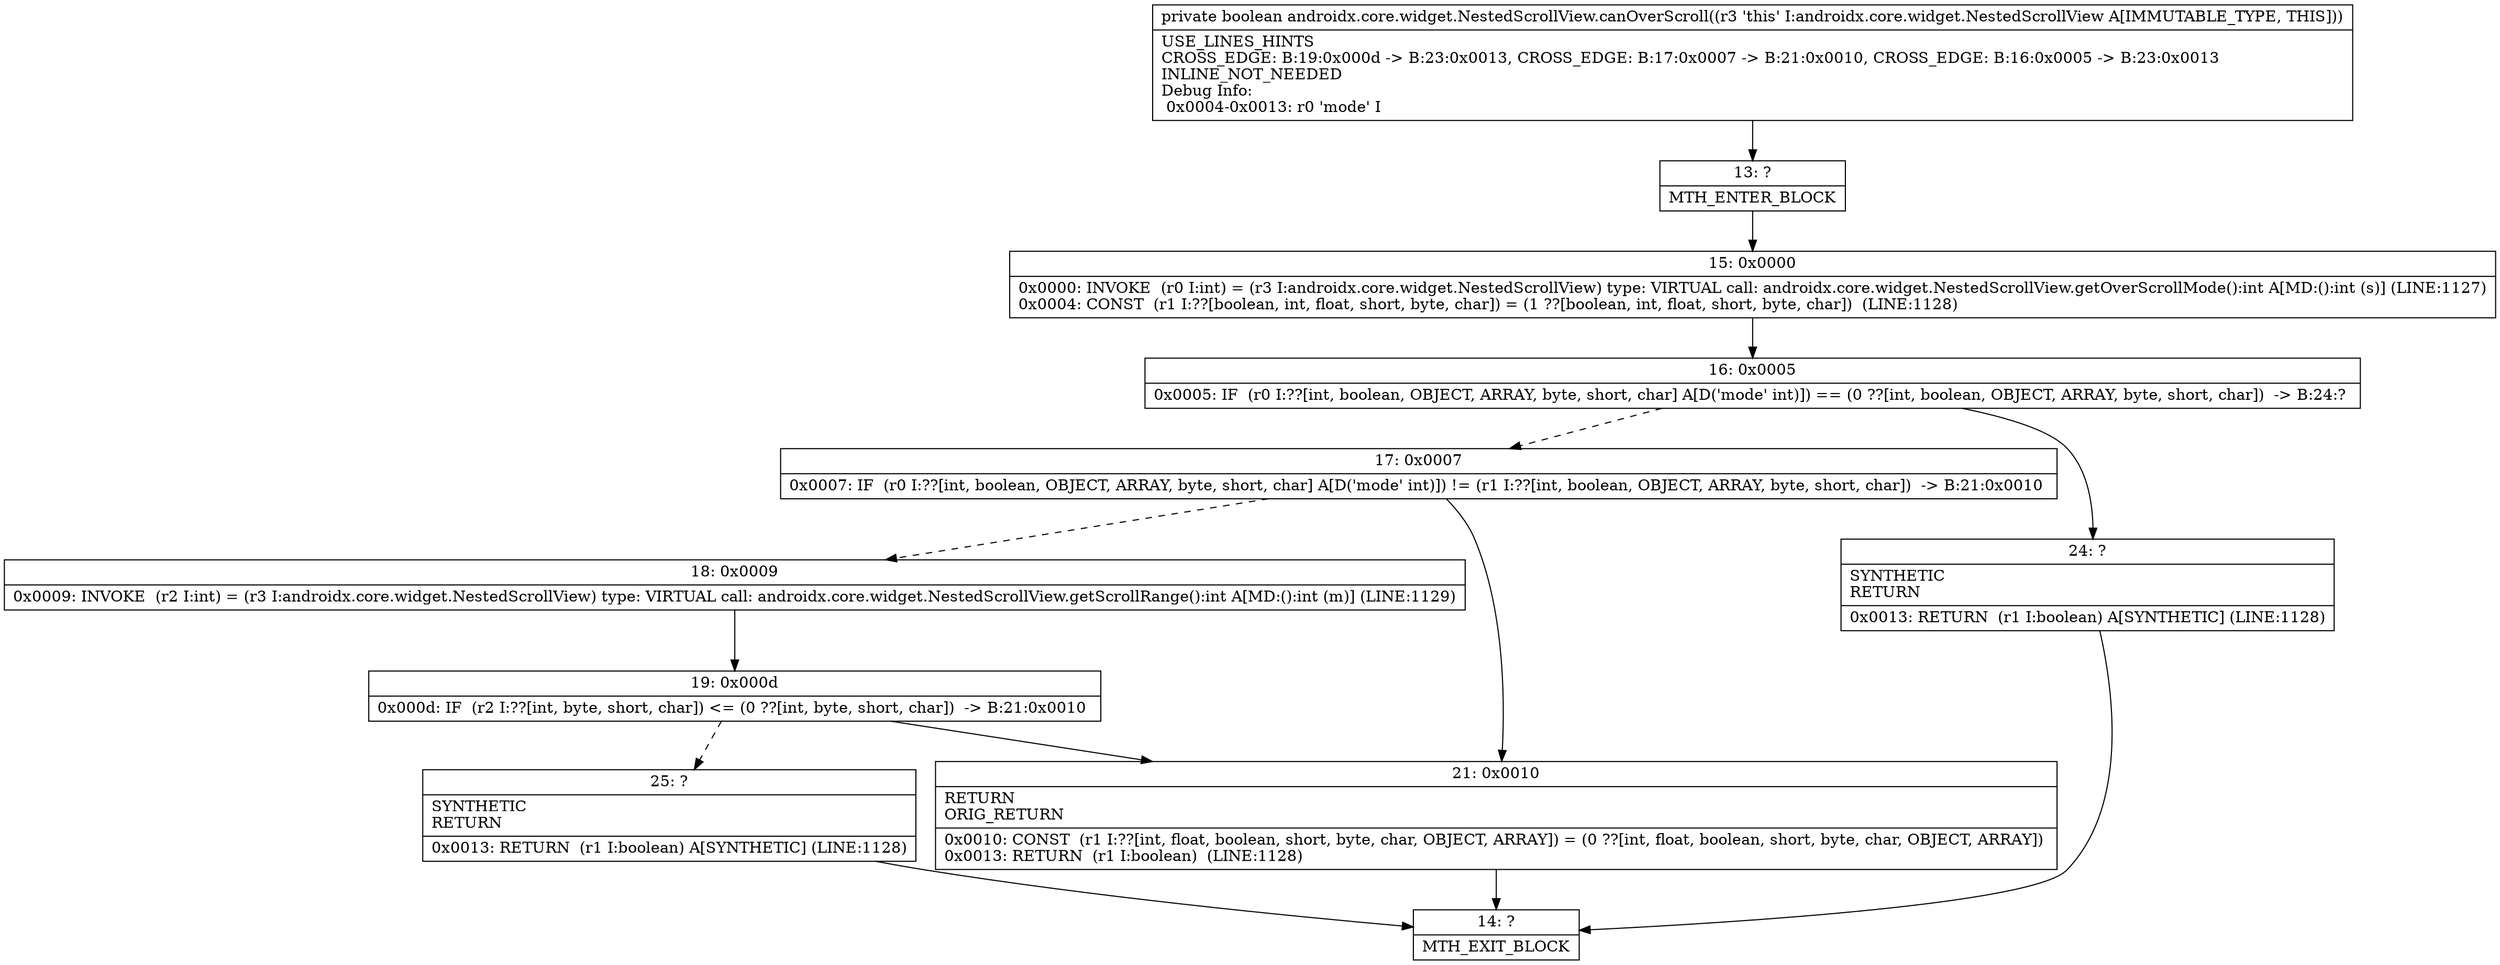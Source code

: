 digraph "CFG forandroidx.core.widget.NestedScrollView.canOverScroll()Z" {
Node_13 [shape=record,label="{13\:\ ?|MTH_ENTER_BLOCK\l}"];
Node_15 [shape=record,label="{15\:\ 0x0000|0x0000: INVOKE  (r0 I:int) = (r3 I:androidx.core.widget.NestedScrollView) type: VIRTUAL call: androidx.core.widget.NestedScrollView.getOverScrollMode():int A[MD:():int (s)] (LINE:1127)\l0x0004: CONST  (r1 I:??[boolean, int, float, short, byte, char]) = (1 ??[boolean, int, float, short, byte, char])  (LINE:1128)\l}"];
Node_16 [shape=record,label="{16\:\ 0x0005|0x0005: IF  (r0 I:??[int, boolean, OBJECT, ARRAY, byte, short, char] A[D('mode' int)]) == (0 ??[int, boolean, OBJECT, ARRAY, byte, short, char])  \-\> B:24:? \l}"];
Node_17 [shape=record,label="{17\:\ 0x0007|0x0007: IF  (r0 I:??[int, boolean, OBJECT, ARRAY, byte, short, char] A[D('mode' int)]) != (r1 I:??[int, boolean, OBJECT, ARRAY, byte, short, char])  \-\> B:21:0x0010 \l}"];
Node_18 [shape=record,label="{18\:\ 0x0009|0x0009: INVOKE  (r2 I:int) = (r3 I:androidx.core.widget.NestedScrollView) type: VIRTUAL call: androidx.core.widget.NestedScrollView.getScrollRange():int A[MD:():int (m)] (LINE:1129)\l}"];
Node_19 [shape=record,label="{19\:\ 0x000d|0x000d: IF  (r2 I:??[int, byte, short, char]) \<= (0 ??[int, byte, short, char])  \-\> B:21:0x0010 \l}"];
Node_25 [shape=record,label="{25\:\ ?|SYNTHETIC\lRETURN\l|0x0013: RETURN  (r1 I:boolean) A[SYNTHETIC] (LINE:1128)\l}"];
Node_14 [shape=record,label="{14\:\ ?|MTH_EXIT_BLOCK\l}"];
Node_21 [shape=record,label="{21\:\ 0x0010|RETURN\lORIG_RETURN\l|0x0010: CONST  (r1 I:??[int, float, boolean, short, byte, char, OBJECT, ARRAY]) = (0 ??[int, float, boolean, short, byte, char, OBJECT, ARRAY]) \l0x0013: RETURN  (r1 I:boolean)  (LINE:1128)\l}"];
Node_24 [shape=record,label="{24\:\ ?|SYNTHETIC\lRETURN\l|0x0013: RETURN  (r1 I:boolean) A[SYNTHETIC] (LINE:1128)\l}"];
MethodNode[shape=record,label="{private boolean androidx.core.widget.NestedScrollView.canOverScroll((r3 'this' I:androidx.core.widget.NestedScrollView A[IMMUTABLE_TYPE, THIS]))  | USE_LINES_HINTS\lCROSS_EDGE: B:19:0x000d \-\> B:23:0x0013, CROSS_EDGE: B:17:0x0007 \-\> B:21:0x0010, CROSS_EDGE: B:16:0x0005 \-\> B:23:0x0013\lINLINE_NOT_NEEDED\lDebug Info:\l  0x0004\-0x0013: r0 'mode' I\l}"];
MethodNode -> Node_13;Node_13 -> Node_15;
Node_15 -> Node_16;
Node_16 -> Node_17[style=dashed];
Node_16 -> Node_24;
Node_17 -> Node_18[style=dashed];
Node_17 -> Node_21;
Node_18 -> Node_19;
Node_19 -> Node_21;
Node_19 -> Node_25[style=dashed];
Node_25 -> Node_14;
Node_21 -> Node_14;
Node_24 -> Node_14;
}

